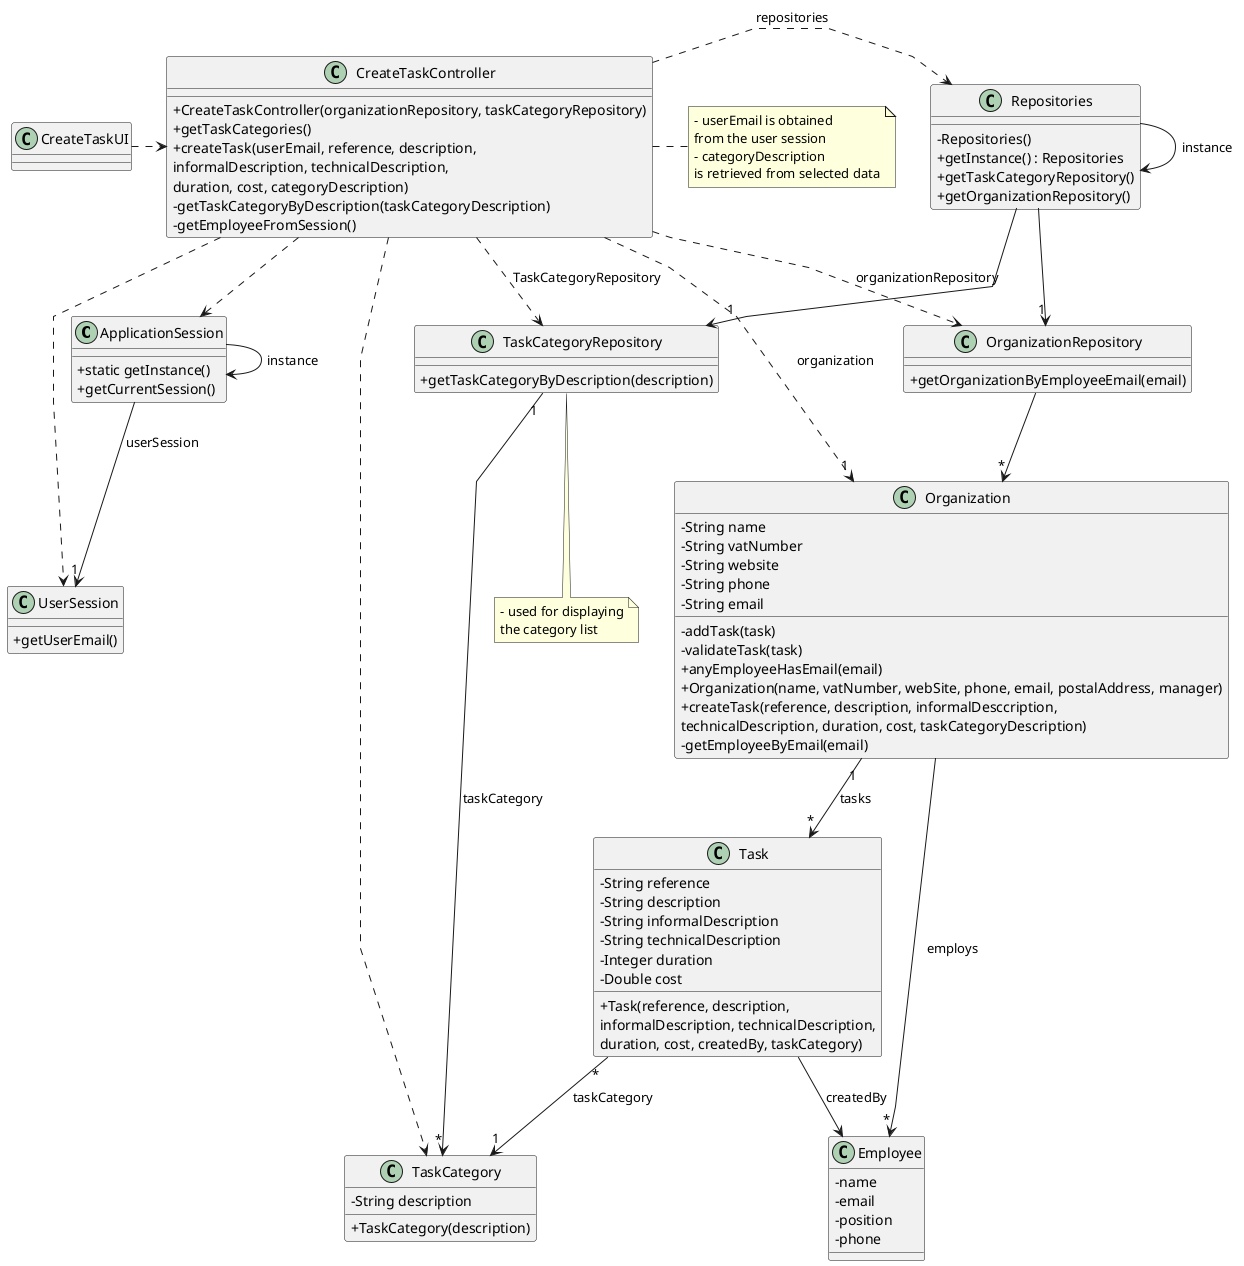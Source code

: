 @startuml
'skinparam monochrome true
skinparam packageStyle rectangle
skinparam shadowing false
skinparam linetype polyline
'skinparam linetype orto

skinparam classAttributeIconSize 0

'left to right direction

class ApplicationSession
{
    + static getInstance()
    + getCurrentSession()
}

class UserSession
{
    + getUserEmail()
}

class Employee {
    - name
    - email
    - position
    - phone
}

class Task {
    - String reference
    - String description
    - String informalDescription
    - String technicalDescription
    - Integer duration
    - Double cost

    + Task(reference, description,\ninformalDescription, technicalDescription,\nduration, cost, createdBy, taskCategory)
}

class TaskCategory {
    - String description

    + TaskCategory(description)
}

class Organization {
    - String name
    - String vatNumber
    - String website
    - String phone
    - String email

    - addTask(task)
    - validateTask(task)
    + anyEmployeeHasEmail(email)
    + Organization(name, vatNumber, webSite, phone, email, postalAddress, manager)
    + createTask(reference, description, informalDesccription,\ntechnicalDescription, duration, cost, taskCategoryDescription)
    - getEmployeeByEmail(email)

'  +saveTask(task)
}

class TaskCategoryRepository {
    + getTaskCategoryByDescription(description)
}

class OrganizationRepository {
    + getOrganizationByEmployeeEmail(email)
}

class Repositories {
    - Repositories()
    + getInstance() : Repositories
    + getTaskCategoryRepository()
    + getOrganizationRepository()
}

class CreateTaskController {
    + CreateTaskController(organizationRepository, taskCategoryRepository)
    + getTaskCategories()
    + createTask(userEmail, reference, description,\ninformalDescription, technicalDescription,\nduration, cost, categoryDescription)
    - getTaskCategoryByDescription(taskCategoryDescription)
    - getEmployeeFromSession()
}

note right of CreateTaskController
    - userEmail is obtained
    from the user session
    - categoryDescription
    is retrieved from selected data
end note

note bottom of TaskCategoryRepository
    - used for displaying
    the category list
end note

class CreateTaskUI {
}

Repositories -> Repositories : instance
ApplicationSession -> ApplicationSession : instance

CreateTaskUI .> CreateTaskController

CreateTaskController .> Repositories : repositories

Repositories -> "1" TaskCategoryRepository

CreateTaskController ..> TaskCategory
CreateTaskController ..> OrganizationRepository : organizationRepository
CreateTaskController ..> TaskCategoryRepository : TaskCategoryRepository

Repositories --> "1" OrganizationRepository

OrganizationRepository --> "*" Organization
ApplicationSession --> "1" UserSession : userSession

CreateTaskController ..> "1" Organization : organization
CreateTaskController ..> ApplicationSession
CreateTaskController ..> UserSession
Task "*" --> "1" TaskCategory : taskCategory
TaskCategoryRepository "1" --> "*" TaskCategory : taskCategory
Organization "1" --> "*" Task : tasks
Task --> Employee : createdBy

Organization --> "*" Employee : employs

@enduml